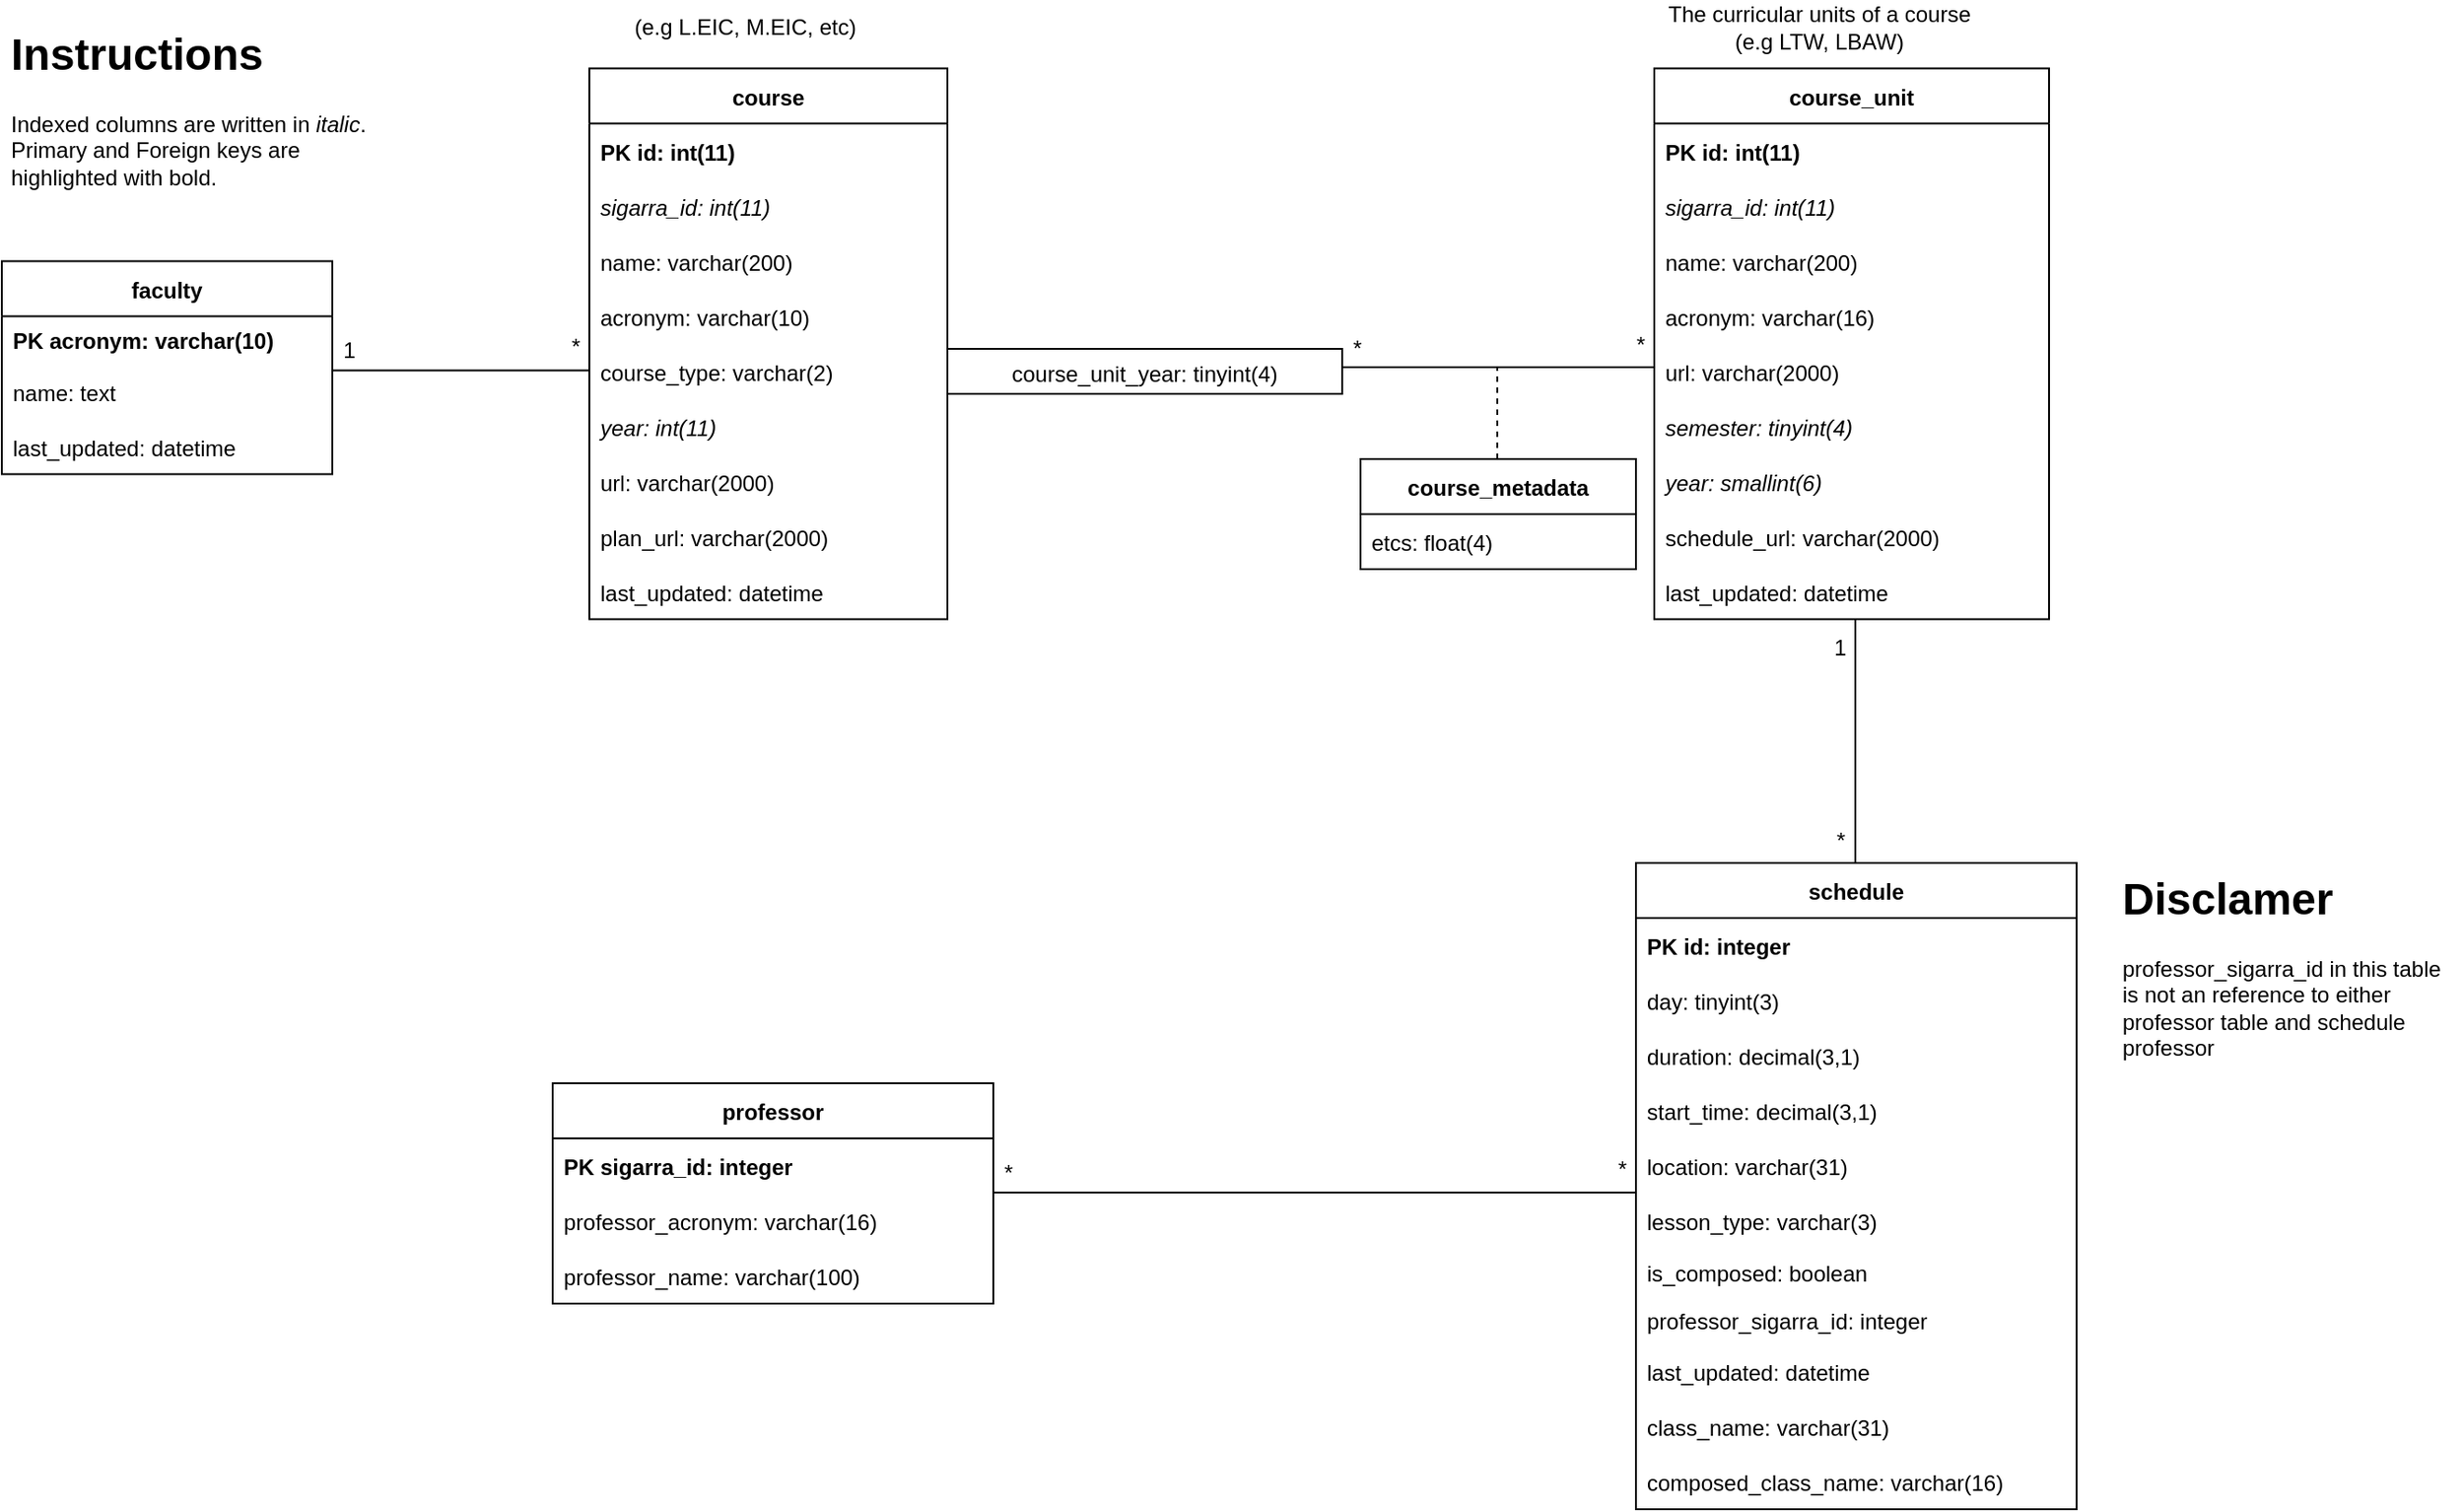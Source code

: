 <mxfile version="23.1.2" type="device">
  <diagram id="CuWUCVB4PWwjptIz1WBI" name="Page-1">
    <mxGraphModel dx="2502" dy="877" grid="1" gridSize="10" guides="1" tooltips="1" connect="1" arrows="1" fold="1" page="1" pageScale="1" pageWidth="850" pageHeight="1100" math="0" shadow="0">
      <root>
        <mxCell id="0" />
        <mxCell id="1" parent="0" />
        <mxCell id="2" value="course_unit" style="swimlane;fontStyle=1;childLayout=stackLayout;horizontal=1;startSize=30;horizontalStack=0;resizeParent=1;resizeParentMax=0;resizeLast=0;collapsible=1;marginBottom=0;" parent="1" vertex="1">
          <mxGeometry x="680" y="197.25" width="215" height="300" as="geometry" />
        </mxCell>
        <mxCell id="3" value="PK id: int(11)" style="text;strokeColor=none;fillColor=none;align=left;verticalAlign=middle;spacingLeft=4;spacingRight=4;overflow=hidden;points=[[0,0.5],[1,0.5]];portConstraint=eastwest;rotatable=0;fontStyle=1" parent="2" vertex="1">
          <mxGeometry y="30" width="215" height="30" as="geometry" />
        </mxCell>
        <mxCell id="HZCBESmsuSoKW4FOhgEA-99" value="sigarra_id: int(11)" style="text;strokeColor=none;fillColor=none;align=left;verticalAlign=middle;spacingLeft=4;spacingRight=4;overflow=hidden;points=[[0,0.5],[1,0.5]];portConstraint=eastwest;rotatable=0;fontStyle=2" parent="2" vertex="1">
          <mxGeometry y="60" width="215" height="30" as="geometry" />
        </mxCell>
        <mxCell id="8" value="name: varchar(200)" style="text;strokeColor=none;fillColor=none;align=left;verticalAlign=middle;spacingLeft=4;spacingRight=4;overflow=hidden;points=[[0,0.5],[1,0.5]];portConstraint=eastwest;rotatable=0;" parent="2" vertex="1">
          <mxGeometry y="90" width="215" height="30" as="geometry" />
        </mxCell>
        <mxCell id="HZCBESmsuSoKW4FOhgEA-106" value="acronym: varchar(16)" style="text;strokeColor=none;fillColor=none;align=left;verticalAlign=middle;spacingLeft=4;spacingRight=4;overflow=hidden;points=[[0,0.5],[1,0.5]];portConstraint=eastwest;rotatable=0;" parent="2" vertex="1">
          <mxGeometry y="120" width="215" height="30" as="geometry" />
        </mxCell>
        <mxCell id="10" value="url: varchar(2000)" style="text;strokeColor=none;fillColor=none;align=left;verticalAlign=middle;spacingLeft=4;spacingRight=4;overflow=hidden;points=[[0,0.5],[1,0.5]];portConstraint=eastwest;rotatable=0;" parent="2" vertex="1">
          <mxGeometry y="150" width="215" height="30" as="geometry" />
        </mxCell>
        <mxCell id="12" value="semester: tinyint(4)" style="text;strokeColor=none;fillColor=none;align=left;verticalAlign=middle;spacingLeft=4;spacingRight=4;overflow=hidden;points=[[0,0.5],[1,0.5]];portConstraint=eastwest;rotatable=0;fontStyle=2" parent="2" vertex="1">
          <mxGeometry y="180" width="215" height="30" as="geometry" />
        </mxCell>
        <mxCell id="13" value="year: smallint(6)" style="text;strokeColor=none;fillColor=none;align=left;verticalAlign=middle;spacingLeft=4;spacingRight=4;overflow=hidden;points=[[0,0.5],[1,0.5]];portConstraint=eastwest;rotatable=0;fontStyle=2" parent="2" vertex="1">
          <mxGeometry y="210" width="215" height="30" as="geometry" />
        </mxCell>
        <mxCell id="14" value="schedule_url: varchar(2000)" style="text;strokeColor=none;fillColor=none;align=left;verticalAlign=middle;spacingLeft=4;spacingRight=4;overflow=hidden;points=[[0,0.5],[1,0.5]];portConstraint=eastwest;rotatable=0;" parent="2" vertex="1">
          <mxGeometry y="240" width="215" height="30" as="geometry" />
        </mxCell>
        <mxCell id="15" value="last_updated: datetime" style="text;strokeColor=none;fillColor=none;align=left;verticalAlign=middle;spacingLeft=4;spacingRight=4;overflow=hidden;points=[[0,0.5],[1,0.5]];portConstraint=eastwest;rotatable=0;" parent="2" vertex="1">
          <mxGeometry y="270" width="215" height="30" as="geometry" />
        </mxCell>
        <mxCell id="7" value="The curricular units of a course (e.g LTW, LBAW)" style="text;html=1;strokeColor=none;fillColor=none;align=center;verticalAlign=middle;whiteSpace=wrap;rounded=0;" parent="1" vertex="1">
          <mxGeometry x="680" y="160" width="180" height="30" as="geometry" />
        </mxCell>
        <mxCell id="16" value="&lt;h1&gt;Instructions&lt;/h1&gt;&lt;p&gt;Indexed columns are written in &lt;i&gt;italic&lt;/i&gt;. Primary and Foreign keys are highlighted with bold.&amp;nbsp;&lt;span&gt;&amp;nbsp;&lt;/span&gt;&lt;/p&gt;" style="text;html=1;strokeColor=none;fillColor=none;spacing=5;spacingTop=-20;whiteSpace=wrap;overflow=hidden;rounded=0;" parent="1" vertex="1">
          <mxGeometry x="-220" y="170" width="210" height="110" as="geometry" />
        </mxCell>
        <mxCell id="17" value="schedule" style="swimlane;fontStyle=1;childLayout=stackLayout;horizontal=1;startSize=30;horizontalStack=0;resizeParent=1;resizeParentMax=0;resizeLast=0;collapsible=1;marginBottom=0;" parent="1" vertex="1">
          <mxGeometry x="670" y="630" width="240" height="352" as="geometry" />
        </mxCell>
        <mxCell id="18" value="PK id: integer" style="text;strokeColor=none;fillColor=none;align=left;verticalAlign=middle;spacingLeft=4;spacingRight=4;overflow=hidden;points=[[0,0.5],[1,0.5]];portConstraint=eastwest;rotatable=0;fontStyle=1" parent="17" vertex="1">
          <mxGeometry y="30" width="240" height="30" as="geometry" />
        </mxCell>
        <mxCell id="19" value="day: tinyint(3)" style="text;strokeColor=none;fillColor=none;align=left;verticalAlign=middle;spacingLeft=4;spacingRight=4;overflow=hidden;points=[[0,0.5],[1,0.5]];portConstraint=eastwest;rotatable=0;" parent="17" vertex="1">
          <mxGeometry y="60" width="240" height="30" as="geometry" />
        </mxCell>
        <mxCell id="20" value="duration: decimal(3,1)" style="text;strokeColor=none;fillColor=none;align=left;verticalAlign=middle;spacingLeft=4;spacingRight=4;overflow=hidden;points=[[0,0.5],[1,0.5]];portConstraint=eastwest;rotatable=0;" parent="17" vertex="1">
          <mxGeometry y="90" width="240" height="30" as="geometry" />
        </mxCell>
        <mxCell id="21" value="start_time: decimal(3,1)" style="text;strokeColor=none;fillColor=none;align=left;verticalAlign=middle;spacingLeft=4;spacingRight=4;overflow=hidden;points=[[0,0.5],[1,0.5]];portConstraint=eastwest;rotatable=0;" parent="17" vertex="1">
          <mxGeometry y="120" width="240" height="30" as="geometry" />
        </mxCell>
        <mxCell id="22" value="location: varchar(31)" style="text;strokeColor=none;fillColor=none;align=left;verticalAlign=middle;spacingLeft=4;spacingRight=4;overflow=hidden;points=[[0,0.5],[1,0.5]];portConstraint=eastwest;rotatable=0;" parent="17" vertex="1">
          <mxGeometry y="150" width="240" height="30" as="geometry" />
        </mxCell>
        <mxCell id="23" value="lesson_type: varchar(3)" style="text;strokeColor=none;fillColor=none;align=left;verticalAlign=middle;spacingLeft=4;spacingRight=4;overflow=hidden;points=[[0,0.5],[1,0.5]];portConstraint=eastwest;rotatable=0;" parent="17" vertex="1">
          <mxGeometry y="180" width="240" height="30" as="geometry" />
        </mxCell>
        <mxCell id="kjMP-mo1iZShqd8kxIyP-93" value="is_composed: boolean" style="text;strokeColor=none;fillColor=none;align=left;verticalAlign=top;spacingLeft=4;spacingRight=4;overflow=hidden;rotatable=0;points=[[0,0.5],[1,0.5]];portConstraint=eastwest;whiteSpace=wrap;html=1;" parent="17" vertex="1">
          <mxGeometry y="210" width="240" height="26" as="geometry" />
        </mxCell>
        <mxCell id="kjMP-mo1iZShqd8kxIyP-95" value="professor_sigarra_id: integer" style="text;strokeColor=none;fillColor=none;align=left;verticalAlign=top;spacingLeft=4;spacingRight=4;overflow=hidden;rotatable=0;points=[[0,0.5],[1,0.5]];portConstraint=eastwest;whiteSpace=wrap;html=1;" parent="17" vertex="1">
          <mxGeometry y="236" width="240" height="26" as="geometry" />
        </mxCell>
        <mxCell id="26" value="last_updated: datetime" style="text;strokeColor=none;fillColor=none;align=left;verticalAlign=middle;spacingLeft=4;spacingRight=4;overflow=hidden;points=[[0,0.5],[1,0.5]];portConstraint=eastwest;rotatable=0;" parent="17" vertex="1">
          <mxGeometry y="262" width="240" height="30" as="geometry" />
        </mxCell>
        <mxCell id="27" value="class_name: varchar(31)" style="text;strokeColor=none;fillColor=none;align=left;verticalAlign=middle;spacingLeft=4;spacingRight=4;overflow=hidden;points=[[0,0.5],[1,0.5]];portConstraint=eastwest;rotatable=0;" parent="17" vertex="1">
          <mxGeometry y="292" width="240" height="30" as="geometry" />
        </mxCell>
        <mxCell id="28" value="composed_class_name: varchar(16)" style="text;strokeColor=none;fillColor=none;align=left;verticalAlign=middle;spacingLeft=4;spacingRight=4;overflow=hidden;points=[[0,0.5],[1,0.5]];portConstraint=eastwest;rotatable=0;" parent="17" vertex="1">
          <mxGeometry y="322" width="240" height="30" as="geometry" />
        </mxCell>
        <mxCell id="32" value="course" style="swimlane;fontStyle=1;childLayout=stackLayout;horizontal=1;startSize=30;horizontalStack=0;resizeParent=1;resizeParentMax=0;resizeLast=0;collapsible=1;marginBottom=0;" parent="1" vertex="1">
          <mxGeometry x="100" y="197.25" width="195" height="300" as="geometry" />
        </mxCell>
        <mxCell id="33" value="PK id: int(11)" style="text;strokeColor=none;fillColor=none;align=left;verticalAlign=middle;spacingLeft=4;spacingRight=4;overflow=hidden;points=[[0,0.5],[1,0.5]];portConstraint=eastwest;rotatable=0;fontStyle=1" parent="32" vertex="1">
          <mxGeometry y="30" width="195" height="30" as="geometry" />
        </mxCell>
        <mxCell id="34" value="sigarra_id: int(11)" style="text;strokeColor=none;fillColor=none;align=left;verticalAlign=middle;spacingLeft=4;spacingRight=4;overflow=hidden;points=[[0,0.5],[1,0.5]];portConstraint=eastwest;rotatable=0;fontStyle=2" parent="32" vertex="1">
          <mxGeometry y="60" width="195" height="30" as="geometry" />
        </mxCell>
        <mxCell id="36" value="name: varchar(200)" style="text;strokeColor=none;fillColor=none;align=left;verticalAlign=middle;spacingLeft=4;spacingRight=4;overflow=hidden;points=[[0,0.5],[1,0.5]];portConstraint=eastwest;rotatable=0;fontStyle=0" parent="32" vertex="1">
          <mxGeometry y="90" width="195" height="30" as="geometry" />
        </mxCell>
        <mxCell id="37" value="acronym: varchar(10)" style="text;strokeColor=none;fillColor=none;align=left;verticalAlign=middle;spacingLeft=4;spacingRight=4;overflow=hidden;points=[[0,0.5],[1,0.5]];portConstraint=eastwest;rotatable=0;fontStyle=0" parent="32" vertex="1">
          <mxGeometry y="120" width="195" height="30" as="geometry" />
        </mxCell>
        <mxCell id="38" value="course_type: varchar(2)" style="text;strokeColor=none;fillColor=none;align=left;verticalAlign=middle;spacingLeft=4;spacingRight=4;overflow=hidden;points=[[0,0.5],[1,0.5]];portConstraint=eastwest;rotatable=0;fontStyle=0" parent="32" vertex="1">
          <mxGeometry y="150" width="195" height="30" as="geometry" />
        </mxCell>
        <mxCell id="39" value="year: int(11)" style="text;strokeColor=none;fillColor=none;align=left;verticalAlign=middle;spacingLeft=4;spacingRight=4;overflow=hidden;points=[[0,0.5],[1,0.5]];portConstraint=eastwest;rotatable=0;fontStyle=2" parent="32" vertex="1">
          <mxGeometry y="180" width="195" height="30" as="geometry" />
        </mxCell>
        <mxCell id="40" value="url: varchar(2000)" style="text;strokeColor=none;fillColor=none;align=left;verticalAlign=middle;spacingLeft=4;spacingRight=4;overflow=hidden;points=[[0,0.5],[1,0.5]];portConstraint=eastwest;rotatable=0;fontStyle=0" parent="32" vertex="1">
          <mxGeometry y="210" width="195" height="30" as="geometry" />
        </mxCell>
        <mxCell id="41" value="plan_url: varchar(2000)" style="text;strokeColor=none;fillColor=none;align=left;verticalAlign=middle;spacingLeft=4;spacingRight=4;overflow=hidden;points=[[0,0.5],[1,0.5]];portConstraint=eastwest;rotatable=0;fontStyle=0" parent="32" vertex="1">
          <mxGeometry y="240" width="195" height="30" as="geometry" />
        </mxCell>
        <mxCell id="42" value="last_updated: datetime" style="text;strokeColor=none;fillColor=none;align=left;verticalAlign=middle;spacingLeft=4;spacingRight=4;overflow=hidden;points=[[0,0.5],[1,0.5]];portConstraint=eastwest;rotatable=0;fontStyle=0" parent="32" vertex="1">
          <mxGeometry y="270" width="195" height="30" as="geometry" />
        </mxCell>
        <mxCell id="49" value="(e.g L.EIC, M.EIC, etc)" style="text;html=1;strokeColor=none;fillColor=none;align=center;verticalAlign=middle;whiteSpace=wrap;rounded=0;" parent="1" vertex="1">
          <mxGeometry x="100.0" y="160" width="170" height="30" as="geometry" />
        </mxCell>
        <mxCell id="50" value="faculty" style="swimlane;fontStyle=1;childLayout=stackLayout;horizontal=1;startSize=30;horizontalStack=0;resizeParent=1;resizeParentMax=0;resizeLast=0;collapsible=1;marginBottom=0;" parent="1" vertex="1">
          <mxGeometry x="-220" y="302.25" width="180" height="116" as="geometry" />
        </mxCell>
        <mxCell id="VFmcSRx15Mg--KG-_JHj-82" value="PK acronym: varchar(10)" style="text;strokeColor=none;fillColor=none;align=left;verticalAlign=top;spacingLeft=4;spacingRight=4;overflow=hidden;rotatable=0;points=[[0,0.5],[1,0.5]];portConstraint=eastwest;whiteSpace=wrap;html=1;fontStyle=1" vertex="1" parent="50">
          <mxGeometry y="30" width="180" height="26" as="geometry" />
        </mxCell>
        <mxCell id="53" value="name: text" style="text;strokeColor=none;fillColor=none;align=left;verticalAlign=middle;spacingLeft=4;spacingRight=4;overflow=hidden;points=[[0,0.5],[1,0.5]];portConstraint=eastwest;rotatable=0;fontStyle=0" parent="50" vertex="1">
          <mxGeometry y="56" width="180" height="30" as="geometry" />
        </mxCell>
        <mxCell id="54" value="last_updated: datetime" style="text;strokeColor=none;fillColor=none;align=left;verticalAlign=middle;spacingLeft=4;spacingRight=4;overflow=hidden;points=[[0,0.5],[1,0.5]];portConstraint=eastwest;rotatable=0;fontStyle=0" parent="50" vertex="1">
          <mxGeometry y="86" width="180" height="30" as="geometry" />
        </mxCell>
        <mxCell id="bfjoCroqlO3D03X-d8Di-65" value="course_metadata" style="swimlane;fontStyle=1;childLayout=stackLayout;horizontal=1;startSize=30;horizontalStack=0;resizeParent=1;resizeParentMax=0;resizeLast=0;collapsible=1;marginBottom=0;" parent="1" vertex="1">
          <mxGeometry x="520" y="410" width="150" height="60" as="geometry" />
        </mxCell>
        <mxCell id="80" value="etcs: float(4) " style="text;strokeColor=none;fillColor=none;align=left;verticalAlign=middle;spacingLeft=4;spacingRight=4;overflow=hidden;points=[[0,0.5],[1,0.5]];portConstraint=eastwest;rotatable=0;fontStyle=0" parent="bfjoCroqlO3D03X-d8Di-65" vertex="1">
          <mxGeometry y="30" width="150" height="30" as="geometry" />
        </mxCell>
        <mxCell id="65" value="professor" style="swimlane;fontStyle=1;childLayout=stackLayout;horizontal=1;startSize=30;horizontalStack=0;resizeParent=1;resizeParentMax=0;resizeLast=0;collapsible=1;marginBottom=0;" parent="1" vertex="1">
          <mxGeometry x="80" y="750" width="240" height="120" as="geometry" />
        </mxCell>
        <mxCell id="82" value="PK sigarra_id: integer" style="text;strokeColor=none;fillColor=none;align=left;verticalAlign=middle;spacingLeft=4;spacingRight=4;overflow=hidden;points=[[0,0.5],[1,0.5]];portConstraint=eastwest;rotatable=0;fontStyle=1" parent="65" vertex="1">
          <mxGeometry y="30" width="240" height="30" as="geometry" />
        </mxCell>
        <mxCell id="66" value="professor_acronym: varchar(16)" style="text;strokeColor=none;fillColor=none;align=left;verticalAlign=middle;spacingLeft=4;spacingRight=4;overflow=hidden;points=[[0,0.5],[1,0.5]];portConstraint=eastwest;rotatable=0;fontStyle=0" parent="65" vertex="1">
          <mxGeometry y="60" width="240" height="30" as="geometry" />
        </mxCell>
        <mxCell id="67" value="professor_name: varchar(100)" style="text;strokeColor=none;fillColor=none;align=left;verticalAlign=middle;spacingLeft=4;spacingRight=4;overflow=hidden;points=[[0,0.5],[1,0.5]];portConstraint=eastwest;rotatable=0;fontStyle=0" parent="65" vertex="1">
          <mxGeometry y="90" width="240" height="30" as="geometry" />
        </mxCell>
        <mxCell id="79" style="text;strokeColor=none;fillColor=none;align=left;verticalAlign=middle;spacingLeft=4;spacingRight=4;overflow=hidden;points=[[0,0.5],[1,0.5]];portConstraint=eastwest;rotatable=0;fontStyle=3" parent="1" vertex="1">
          <mxGeometry x="190" y="650" width="240" height="30" as="geometry" />
        </mxCell>
        <mxCell id="m9rE4hg5aMAiq1LAfxTV-84" value="&lt;h1&gt;Disclamer&lt;/h1&gt;&lt;p&gt;&lt;span style=&quot;border-color: var(--border-color); text-align: center;&quot;&gt;professor_sigarra_id in this table is not an reference to either professor table and schedule professor&lt;/span&gt;&lt;br&gt;&lt;/p&gt;" style="text;html=1;strokeColor=none;fillColor=none;spacing=5;spacingTop=-20;whiteSpace=wrap;overflow=hidden;rounded=0;" parent="1" vertex="1">
          <mxGeometry x="930" y="630" width="190" height="120" as="geometry" />
        </mxCell>
        <mxCell id="HZCBESmsuSoKW4FOhgEA-98" value="&lt;font style=&quot;font-size: 12px;&quot;&gt;course_unit_year: tinyint(4)&lt;br&gt;&lt;/font&gt;" style="html=1;whiteSpace=wrap;fontSize=16;" parent="1" vertex="1">
          <mxGeometry x="295" y="350" width="215" height="24.5" as="geometry" />
        </mxCell>
        <mxCell id="HZCBESmsuSoKW4FOhgEA-83" value="" style="endArrow=none;html=1;edgeStyle=orthogonalEdgeStyle;rounded=0;fontSize=12;curved=1;startSize=8;endSize=8;" parent="1" edge="1">
          <mxGeometry relative="1" as="geometry">
            <mxPoint x="510" y="360" as="sourcePoint" />
            <mxPoint x="680" y="360" as="targetPoint" />
          </mxGeometry>
        </mxCell>
        <mxCell id="HZCBESmsuSoKW4FOhgEA-84" value="&lt;font style=&quot;font-size: 12px;&quot;&gt;*&lt;/font&gt;" style="edgeLabel;resizable=0;html=1;align=left;verticalAlign=bottom;fontSize=16;shadow=0;fillColor=#99FF33;" parent="HZCBESmsuSoKW4FOhgEA-83" connectable="0" vertex="1">
          <mxGeometry x="-1" relative="1" as="geometry">
            <mxPoint x="4" y="-1" as="offset" />
          </mxGeometry>
        </mxCell>
        <mxCell id="HZCBESmsuSoKW4FOhgEA-85" value="&lt;font style=&quot;font-size: 12px;&quot;&gt;*&lt;/font&gt;" style="edgeLabel;resizable=0;html=1;align=right;verticalAlign=bottom;fontSize=16;fillColor=none;" parent="HZCBESmsuSoKW4FOhgEA-83" connectable="0" vertex="1">
          <mxGeometry x="1" relative="1" as="geometry">
            <mxPoint x="-5" y="-3" as="offset" />
          </mxGeometry>
        </mxCell>
        <mxCell id="HZCBESmsuSoKW4FOhgEA-105" value="" style="endArrow=none;dashed=1;html=1;rounded=0;" parent="1" edge="1">
          <mxGeometry width="50" height="50" relative="1" as="geometry">
            <mxPoint x="594.5" y="410" as="sourcePoint" />
            <mxPoint x="594.5" y="360" as="targetPoint" />
          </mxGeometry>
        </mxCell>
        <mxCell id="kjMP-mo1iZShqd8kxIyP-82" value="" style="endArrow=none;html=1;edgeStyle=orthogonalEdgeStyle;rounded=0;fontSize=12;curved=1;startSize=8;endSize=8;" parent="1" edge="1">
          <mxGeometry relative="1" as="geometry">
            <mxPoint x="320" y="809.5" as="sourcePoint" />
            <mxPoint x="670" y="809.5" as="targetPoint" />
          </mxGeometry>
        </mxCell>
        <mxCell id="kjMP-mo1iZShqd8kxIyP-83" value="&lt;font style=&quot;font-size: 12px;&quot;&gt;*&lt;/font&gt;" style="edgeLabel;resizable=0;html=1;align=left;verticalAlign=bottom;fontSize=16;shadow=0;fillColor=#99FF33;" parent="kjMP-mo1iZShqd8kxIyP-82" connectable="0" vertex="1">
          <mxGeometry x="-1" relative="1" as="geometry">
            <mxPoint x="4" y="-1" as="offset" />
          </mxGeometry>
        </mxCell>
        <mxCell id="kjMP-mo1iZShqd8kxIyP-84" value="&lt;font style=&quot;font-size: 12px;&quot;&gt;*&lt;/font&gt;" style="edgeLabel;resizable=0;html=1;align=right;verticalAlign=bottom;fontSize=16;fillColor=none;" parent="kjMP-mo1iZShqd8kxIyP-82" connectable="0" vertex="1">
          <mxGeometry x="1" relative="1" as="geometry">
            <mxPoint x="-5" y="-3" as="offset" />
          </mxGeometry>
        </mxCell>
        <mxCell id="kjMP-mo1iZShqd8kxIyP-85" value="" style="endArrow=none;html=1;edgeStyle=orthogonalEdgeStyle;rounded=0;fontSize=12;curved=1;startSize=8;endSize=8;" parent="1" edge="1">
          <mxGeometry relative="1" as="geometry">
            <mxPoint x="789.5" y="497.25" as="sourcePoint" />
            <mxPoint x="789.5" y="630" as="targetPoint" />
          </mxGeometry>
        </mxCell>
        <mxCell id="kjMP-mo1iZShqd8kxIyP-86" value="&lt;font style=&quot;font-size: 12px;&quot;&gt;1&lt;/font&gt;" style="edgeLabel;resizable=0;html=1;align=left;verticalAlign=bottom;fontSize=16;shadow=0;fillColor=#99FF33;" parent="kjMP-mo1iZShqd8kxIyP-85" connectable="0" vertex="1">
          <mxGeometry x="-1" relative="1" as="geometry">
            <mxPoint x="-14" y="25" as="offset" />
          </mxGeometry>
        </mxCell>
        <mxCell id="kjMP-mo1iZShqd8kxIyP-87" value="&lt;font style=&quot;font-size: 12px;&quot;&gt;*&lt;/font&gt;" style="edgeLabel;resizable=0;html=1;align=right;verticalAlign=bottom;fontSize=16;fillColor=none;" parent="kjMP-mo1iZShqd8kxIyP-85" connectable="0" vertex="1">
          <mxGeometry x="1" relative="1" as="geometry">
            <mxPoint x="-5" y="-3" as="offset" />
          </mxGeometry>
        </mxCell>
        <mxCell id="kjMP-mo1iZShqd8kxIyP-90" value="" style="endArrow=none;html=1;edgeStyle=orthogonalEdgeStyle;rounded=0;fontSize=12;curved=1;startSize=8;endSize=8;" parent="1" edge="1">
          <mxGeometry relative="1" as="geometry">
            <mxPoint x="-40" y="361.75" as="sourcePoint" />
            <mxPoint x="100" y="361.75" as="targetPoint" />
          </mxGeometry>
        </mxCell>
        <mxCell id="kjMP-mo1iZShqd8kxIyP-91" value="&lt;div&gt;&lt;font style=&quot;font-size: 12px;&quot;&gt;1&lt;/font&gt;&lt;/div&gt;" style="edgeLabel;resizable=0;html=1;align=left;verticalAlign=bottom;fontSize=16;shadow=0;fillColor=#99FF33;" parent="kjMP-mo1iZShqd8kxIyP-90" connectable="0" vertex="1">
          <mxGeometry x="-1" relative="1" as="geometry">
            <mxPoint x="4" y="-1" as="offset" />
          </mxGeometry>
        </mxCell>
        <mxCell id="kjMP-mo1iZShqd8kxIyP-92" value="&lt;font style=&quot;font-size: 12px;&quot;&gt;*&lt;/font&gt;" style="edgeLabel;resizable=0;html=1;align=right;verticalAlign=bottom;fontSize=16;fillColor=none;" parent="kjMP-mo1iZShqd8kxIyP-90" connectable="0" vertex="1">
          <mxGeometry x="1" relative="1" as="geometry">
            <mxPoint x="-5" y="-3" as="offset" />
          </mxGeometry>
        </mxCell>
      </root>
    </mxGraphModel>
  </diagram>
</mxfile>
